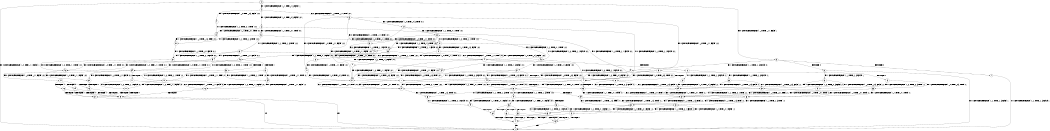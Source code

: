 digraph BCG {
size = "7, 10.5";
center = TRUE;
node [shape = circle];
0 [peripheries = 2];
0 -> 1 [label = "EX !0 !ATOMIC_EXCH_BRANCH (1, +0, TRUE, +1, 1, FALSE) !::"];
0 -> 2 [label = "EX !1 !ATOMIC_EXCH_BRANCH (1, +1, TRUE, +1, 3, FALSE) !::"];
0 -> 3 [label = "EX !0 !ATOMIC_EXCH_BRANCH (1, +0, TRUE, +1, 1, FALSE) !::"];
2 -> 4 [label = "EX !1 !ATOMIC_EXCH_BRANCH (1, +0, TRUE, +0, 3, FALSE) !:0:1:"];
2 -> 5 [label = "EX !0 !ATOMIC_EXCH_BRANCH (1, +0, TRUE, +1, 1, TRUE) !:0:1:"];
2 -> 6 [label = "EX !1 !ATOMIC_EXCH_BRANCH (1, +0, TRUE, +0, 3, FALSE) !:0:1:"];
3 -> 7 [label = "TERMINATE !0"];
3 -> 8 [label = "TERMINATE !0"];
3 -> 9 [label = "EX !1 !ATOMIC_EXCH_BRANCH (1, +1, TRUE, +1, 3, FALSE) !:0:"];
4 -> 10 [label = "EX !1 !ATOMIC_EXCH_BRANCH (1, +1, TRUE, +0, 1, TRUE) !:0:1:"];
5 -> 11 [label = "EX !0 !ATOMIC_EXCH_BRANCH (1, +0, TRUE, +1, 1, FALSE) !:0:1:"];
5 -> 12 [label = "EX !1 !ATOMIC_EXCH_BRANCH (1, +0, TRUE, +0, 3, TRUE) !:0:1:"];
5 -> 13 [label = "EX !0 !ATOMIC_EXCH_BRANCH (1, +0, TRUE, +1, 1, FALSE) !:0:1:"];
6 -> 10 [label = "EX !1 !ATOMIC_EXCH_BRANCH (1, +1, TRUE, +0, 1, TRUE) !:0:1:"];
6 -> 14 [label = "EX !0 !ATOMIC_EXCH_BRANCH (1, +0, TRUE, +1, 1, FALSE) !:0:1:"];
6 -> 15 [label = "EX !1 !ATOMIC_EXCH_BRANCH (1, +1, TRUE, +0, 1, TRUE) !:0:1:"];
7 -> 1 [label = "EX !1 !ATOMIC_EXCH_BRANCH (1, +1, TRUE, +1, 3, FALSE) !::"];
8 -> 1 [label = "EX !1 !ATOMIC_EXCH_BRANCH (1, +1, TRUE, +1, 3, FALSE) !::"];
8 -> 16 [label = "EX !1 !ATOMIC_EXCH_BRANCH (1, +1, TRUE, +1, 3, FALSE) !::"];
9 -> 17 [label = "EX !1 !ATOMIC_EXCH_BRANCH (1, +0, TRUE, +0, 3, FALSE) !:0:1:"];
9 -> 18 [label = "TERMINATE !0"];
9 -> 19 [label = "EX !1 !ATOMIC_EXCH_BRANCH (1, +0, TRUE, +0, 3, FALSE) !:0:1:"];
10 -> 20 [label = "EX !1 !ATOMIC_EXCH_BRANCH (1, +1, TRUE, +1, 3, TRUE) !:0:1:"];
11 -> 21 [label = "EX !1 !ATOMIC_EXCH_BRANCH (1, +0, TRUE, +0, 3, TRUE) !:0:1:"];
12 -> 21 [label = "EX !0 !ATOMIC_EXCH_BRANCH (1, +0, TRUE, +1, 1, FALSE) !:0:1:"];
12 -> 22 [label = "EX !1 !ATOMIC_EXCH_BRANCH (1, +1, TRUE, +0, 1, TRUE) !:0:1:"];
12 -> 14 [label = "EX !0 !ATOMIC_EXCH_BRANCH (1, +0, TRUE, +1, 1, FALSE) !:0:1:"];
13 -> 21 [label = "EX !1 !ATOMIC_EXCH_BRANCH (1, +0, TRUE, +0, 3, TRUE) !:0:1:"];
13 -> 23 [label = "TERMINATE !0"];
13 -> 14 [label = "EX !1 !ATOMIC_EXCH_BRANCH (1, +0, TRUE, +0, 3, TRUE) !:0:1:"];
14 -> 24 [label = "EX !1 !ATOMIC_EXCH_BRANCH (1, +1, TRUE, +0, 1, TRUE) !:0:1:"];
14 -> 25 [label = "TERMINATE !0"];
14 -> 26 [label = "EX !1 !ATOMIC_EXCH_BRANCH (1, +1, TRUE, +0, 1, TRUE) !:0:1:"];
15 -> 20 [label = "EX !1 !ATOMIC_EXCH_BRANCH (1, +1, TRUE, +1, 3, TRUE) !:0:1:"];
15 -> 27 [label = "EX !0 !ATOMIC_EXCH_BRANCH (1, +0, TRUE, +1, 1, TRUE) !:0:1:"];
15 -> 28 [label = "EX !1 !ATOMIC_EXCH_BRANCH (1, +1, TRUE, +1, 3, TRUE) !:0:1:"];
16 -> 29 [label = "EX !1 !ATOMIC_EXCH_BRANCH (1, +0, TRUE, +0, 3, FALSE) !:1:"];
16 -> 30 [label = "EX !1 !ATOMIC_EXCH_BRANCH (1, +0, TRUE, +0, 3, FALSE) !:1:"];
17 -> 24 [label = "EX !1 !ATOMIC_EXCH_BRANCH (1, +1, TRUE, +0, 1, TRUE) !:0:1:"];
18 -> 29 [label = "EX !1 !ATOMIC_EXCH_BRANCH (1, +0, TRUE, +0, 3, FALSE) !:1:"];
18 -> 30 [label = "EX !1 !ATOMIC_EXCH_BRANCH (1, +0, TRUE, +0, 3, FALSE) !:1:"];
19 -> 24 [label = "EX !1 !ATOMIC_EXCH_BRANCH (1, +1, TRUE, +0, 1, TRUE) !:0:1:"];
19 -> 25 [label = "TERMINATE !0"];
19 -> 26 [label = "EX !1 !ATOMIC_EXCH_BRANCH (1, +1, TRUE, +0, 1, TRUE) !:0:1:"];
20 -> 31 [label = "EX !1 !ATOMIC_EXCH_BRANCH (1, +1, TRUE, +0, 1, FALSE) !:0:1:"];
21 -> 24 [label = "EX !1 !ATOMIC_EXCH_BRANCH (1, +1, TRUE, +0, 1, TRUE) !:0:1:"];
22 -> 32 [label = "EX !0 !ATOMIC_EXCH_BRANCH (1, +0, TRUE, +1, 1, TRUE) !:0:1:"];
22 -> 33 [label = "EX !1 !ATOMIC_EXCH_BRANCH (1, +1, TRUE, +1, 3, TRUE) !:0:1:"];
22 -> 27 [label = "EX !0 !ATOMIC_EXCH_BRANCH (1, +0, TRUE, +1, 1, TRUE) !:0:1:"];
23 -> 34 [label = "EX !1 !ATOMIC_EXCH_BRANCH (1, +0, TRUE, +0, 3, TRUE) !:1:"];
23 -> 35 [label = "EX !1 !ATOMIC_EXCH_BRANCH (1, +0, TRUE, +0, 3, TRUE) !:1:"];
24 -> 36 [label = "EX !1 !ATOMIC_EXCH_BRANCH (1, +1, TRUE, +1, 3, TRUE) !:0:1:"];
25 -> 37 [label = "EX !1 !ATOMIC_EXCH_BRANCH (1, +1, TRUE, +0, 1, TRUE) !:1:"];
25 -> 38 [label = "EX !1 !ATOMIC_EXCH_BRANCH (1, +1, TRUE, +0, 1, TRUE) !:1:"];
26 -> 36 [label = "EX !1 !ATOMIC_EXCH_BRANCH (1, +1, TRUE, +1, 3, TRUE) !:0:1:"];
26 -> 39 [label = "TERMINATE !0"];
26 -> 40 [label = "EX !1 !ATOMIC_EXCH_BRANCH (1, +1, TRUE, +1, 3, TRUE) !:0:1:"];
27 -> 41 [label = "EX !0 !ATOMIC_EXCH_BRANCH (1, +0, TRUE, +1, 1, FALSE) !:0:1:"];
27 -> 42 [label = "EX !1 !ATOMIC_EXCH_BRANCH (1, +1, TRUE, +1, 3, FALSE) !:0:1:"];
27 -> 43 [label = "EX !0 !ATOMIC_EXCH_BRANCH (1, +0, TRUE, +1, 1, FALSE) !:0:1:"];
28 -> 31 [label = "EX !1 !ATOMIC_EXCH_BRANCH (1, +1, TRUE, +0, 1, FALSE) !:0:1:"];
28 -> 44 [label = "EX !0 !ATOMIC_EXCH_BRANCH (1, +0, TRUE, +1, 1, TRUE) !:0:1:"];
28 -> 45 [label = "EX !1 !ATOMIC_EXCH_BRANCH (1, +1, TRUE, +0, 1, FALSE) !:0:1:"];
29 -> 37 [label = "EX !1 !ATOMIC_EXCH_BRANCH (1, +1, TRUE, +0, 1, TRUE) !:1:"];
30 -> 37 [label = "EX !1 !ATOMIC_EXCH_BRANCH (1, +1, TRUE, +0, 1, TRUE) !:1:"];
30 -> 38 [label = "EX !1 !ATOMIC_EXCH_BRANCH (1, +1, TRUE, +0, 1, TRUE) !:1:"];
31 -> 46 [label = "EX !0 !ATOMIC_EXCH_BRANCH (1, +0, TRUE, +1, 1, TRUE) !:0:1:"];
32 -> 41 [label = "EX !0 !ATOMIC_EXCH_BRANCH (1, +0, TRUE, +1, 1, FALSE) !:0:1:"];
33 -> 47 [label = "EX !0 !ATOMIC_EXCH_BRANCH (1, +0, TRUE, +1, 1, TRUE) !:0:1:"];
33 -> 48 [label = "EX !1 !ATOMIC_EXCH_BRANCH (1, +1, TRUE, +0, 1, FALSE) !:0:1:"];
33 -> 44 [label = "EX !0 !ATOMIC_EXCH_BRANCH (1, +0, TRUE, +1, 1, TRUE) !:0:1:"];
34 -> 37 [label = "EX !1 !ATOMIC_EXCH_BRANCH (1, +1, TRUE, +0, 1, TRUE) !:1:"];
35 -> 37 [label = "EX !1 !ATOMIC_EXCH_BRANCH (1, +1, TRUE, +0, 1, TRUE) !:1:"];
35 -> 38 [label = "EX !1 !ATOMIC_EXCH_BRANCH (1, +1, TRUE, +0, 1, TRUE) !:1:"];
36 -> 49 [label = "EX !1 !ATOMIC_EXCH_BRANCH (1, +1, TRUE, +0, 1, FALSE) !:0:1:"];
37 -> 50 [label = "EX !1 !ATOMIC_EXCH_BRANCH (1, +1, TRUE, +1, 3, TRUE) !:1:"];
38 -> 50 [label = "EX !1 !ATOMIC_EXCH_BRANCH (1, +1, TRUE, +1, 3, TRUE) !:1:"];
38 -> 51 [label = "EX !1 !ATOMIC_EXCH_BRANCH (1, +1, TRUE, +1, 3, TRUE) !:1:"];
39 -> 50 [label = "EX !1 !ATOMIC_EXCH_BRANCH (1, +1, TRUE, +1, 3, TRUE) !:1:"];
39 -> 51 [label = "EX !1 !ATOMIC_EXCH_BRANCH (1, +1, TRUE, +1, 3, TRUE) !:1:"];
40 -> 49 [label = "EX !1 !ATOMIC_EXCH_BRANCH (1, +1, TRUE, +0, 1, FALSE) !:0:1:"];
40 -> 52 [label = "TERMINATE !0"];
40 -> 53 [label = "EX !1 !ATOMIC_EXCH_BRANCH (1, +1, TRUE, +0, 1, FALSE) !:0:1:"];
41 -> 54 [label = "EX !1 !ATOMIC_EXCH_BRANCH (1, +1, TRUE, +1, 3, FALSE) !:0:1:"];
42 -> 55 [label = "EX !0 !ATOMIC_EXCH_BRANCH (1, +0, TRUE, +1, 1, TRUE) !:0:1:"];
42 -> 44 [label = "EX !1 !ATOMIC_EXCH_BRANCH (1, +0, TRUE, +0, 3, FALSE) !:0:1:"];
42 -> 5 [label = "EX !0 !ATOMIC_EXCH_BRANCH (1, +0, TRUE, +1, 1, TRUE) !:0:1:"];
43 -> 54 [label = "EX !1 !ATOMIC_EXCH_BRANCH (1, +1, TRUE, +1, 3, FALSE) !:0:1:"];
43 -> 56 [label = "TERMINATE !0"];
43 -> 57 [label = "EX !1 !ATOMIC_EXCH_BRANCH (1, +1, TRUE, +1, 3, FALSE) !:0:1:"];
44 -> 21 [label = "EX !0 !ATOMIC_EXCH_BRANCH (1, +0, TRUE, +1, 1, FALSE) !:0:1:"];
44 -> 22 [label = "EX !1 !ATOMIC_EXCH_BRANCH (1, +1, TRUE, +0, 1, TRUE) !:0:1:"];
44 -> 14 [label = "EX !0 !ATOMIC_EXCH_BRANCH (1, +0, TRUE, +1, 1, FALSE) !:0:1:"];
45 -> 46 [label = "EX !0 !ATOMIC_EXCH_BRANCH (1, +0, TRUE, +1, 1, TRUE) !:0:1:"];
45 -> 58 [label = "TERMINATE !1"];
45 -> 59 [label = "EX !0 !ATOMIC_EXCH_BRANCH (1, +0, TRUE, +1, 1, TRUE) !:0:1:"];
46 -> 60 [label = "EX !0 !ATOMIC_EXCH_BRANCH (1, +0, TRUE, +1, 1, FALSE) !:0:1:"];
47 -> 21 [label = "EX !0 !ATOMIC_EXCH_BRANCH (1, +0, TRUE, +1, 1, FALSE) !:0:1:"];
48 -> 46 [label = "EX !0 !ATOMIC_EXCH_BRANCH (1, +0, TRUE, +1, 1, TRUE) !:0:1:"];
48 -> 61 [label = "TERMINATE !1"];
48 -> 59 [label = "EX !0 !ATOMIC_EXCH_BRANCH (1, +0, TRUE, +1, 1, TRUE) !:0:1:"];
49 -> 62 [label = "TERMINATE !0"];
50 -> 63 [label = "EX !1 !ATOMIC_EXCH_BRANCH (1, +1, TRUE, +0, 1, FALSE) !:1:"];
51 -> 63 [label = "EX !1 !ATOMIC_EXCH_BRANCH (1, +1, TRUE, +0, 1, FALSE) !:1:"];
51 -> 64 [label = "EX !1 !ATOMIC_EXCH_BRANCH (1, +1, TRUE, +0, 1, FALSE) !:1:"];
52 -> 63 [label = "EX !1 !ATOMIC_EXCH_BRANCH (1, +1, TRUE, +0, 1, FALSE) !:1:"];
52 -> 64 [label = "EX !1 !ATOMIC_EXCH_BRANCH (1, +1, TRUE, +0, 1, FALSE) !:1:"];
53 -> 62 [label = "TERMINATE !0"];
53 -> 65 [label = "TERMINATE !1"];
53 -> 66 [label = "TERMINATE !0"];
54 -> 17 [label = "EX !1 !ATOMIC_EXCH_BRANCH (1, +0, TRUE, +0, 3, FALSE) !:0:1:"];
55 -> 11 [label = "EX !0 !ATOMIC_EXCH_BRANCH (1, +0, TRUE, +1, 1, FALSE) !:0:1:"];
56 -> 67 [label = "EX !1 !ATOMIC_EXCH_BRANCH (1, +1, TRUE, +1, 3, FALSE) !:1:"];
56 -> 68 [label = "EX !1 !ATOMIC_EXCH_BRANCH (1, +1, TRUE, +1, 3, FALSE) !:1:"];
57 -> 17 [label = "EX !1 !ATOMIC_EXCH_BRANCH (1, +0, TRUE, +0, 3, FALSE) !:0:1:"];
57 -> 18 [label = "TERMINATE !0"];
57 -> 19 [label = "EX !1 !ATOMIC_EXCH_BRANCH (1, +0, TRUE, +0, 3, FALSE) !:0:1:"];
58 -> 69 [label = "EX !0 !ATOMIC_EXCH_BRANCH (1, +0, TRUE, +1, 1, TRUE) !:0:"];
58 -> 70 [label = "EX !0 !ATOMIC_EXCH_BRANCH (1, +0, TRUE, +1, 1, TRUE) !:0:"];
59 -> 60 [label = "EX !0 !ATOMIC_EXCH_BRANCH (1, +0, TRUE, +1, 1, FALSE) !:0:1:"];
59 -> 71 [label = "TERMINATE !1"];
59 -> 72 [label = "EX !0 !ATOMIC_EXCH_BRANCH (1, +0, TRUE, +1, 1, FALSE) !:0:1:"];
60 -> 73 [label = "TERMINATE !0"];
61 -> 69 [label = "EX !0 !ATOMIC_EXCH_BRANCH (1, +0, TRUE, +1, 1, TRUE) !:0:"];
61 -> 70 [label = "EX !0 !ATOMIC_EXCH_BRANCH (1, +0, TRUE, +1, 1, TRUE) !:0:"];
62 -> 74 [label = "TERMINATE !1"];
63 -> 74 [label = "TERMINATE !1"];
64 -> 74 [label = "TERMINATE !1"];
64 -> 75 [label = "TERMINATE !1"];
65 -> 74 [label = "TERMINATE !0"];
65 -> 75 [label = "TERMINATE !0"];
66 -> 74 [label = "TERMINATE !1"];
66 -> 75 [label = "TERMINATE !1"];
67 -> 29 [label = "EX !1 !ATOMIC_EXCH_BRANCH (1, +0, TRUE, +0, 3, FALSE) !:1:"];
68 -> 29 [label = "EX !1 !ATOMIC_EXCH_BRANCH (1, +0, TRUE, +0, 3, FALSE) !:1:"];
68 -> 30 [label = "EX !1 !ATOMIC_EXCH_BRANCH (1, +0, TRUE, +0, 3, FALSE) !:1:"];
69 -> 76 [label = "EX !0 !ATOMIC_EXCH_BRANCH (1, +0, TRUE, +1, 1, FALSE) !:0:"];
70 -> 76 [label = "EX !0 !ATOMIC_EXCH_BRANCH (1, +0, TRUE, +1, 1, FALSE) !:0:"];
70 -> 77 [label = "EX !0 !ATOMIC_EXCH_BRANCH (1, +0, TRUE, +1, 1, FALSE) !:0:"];
71 -> 76 [label = "EX !0 !ATOMIC_EXCH_BRANCH (1, +0, TRUE, +1, 1, FALSE) !:0:"];
71 -> 77 [label = "EX !0 !ATOMIC_EXCH_BRANCH (1, +0, TRUE, +1, 1, FALSE) !:0:"];
72 -> 73 [label = "TERMINATE !0"];
72 -> 78 [label = "TERMINATE !1"];
72 -> 79 [label = "TERMINATE !0"];
73 -> 80 [label = "TERMINATE !1"];
74 -> 1 [label = "exit"];
75 -> 1 [label = "exit"];
76 -> 80 [label = "TERMINATE !0"];
77 -> 80 [label = "TERMINATE !0"];
77 -> 81 [label = "TERMINATE !0"];
78 -> 80 [label = "TERMINATE !0"];
78 -> 81 [label = "TERMINATE !0"];
79 -> 80 [label = "TERMINATE !1"];
79 -> 81 [label = "TERMINATE !1"];
80 -> 1 [label = "exit"];
81 -> 1 [label = "exit"];
}

